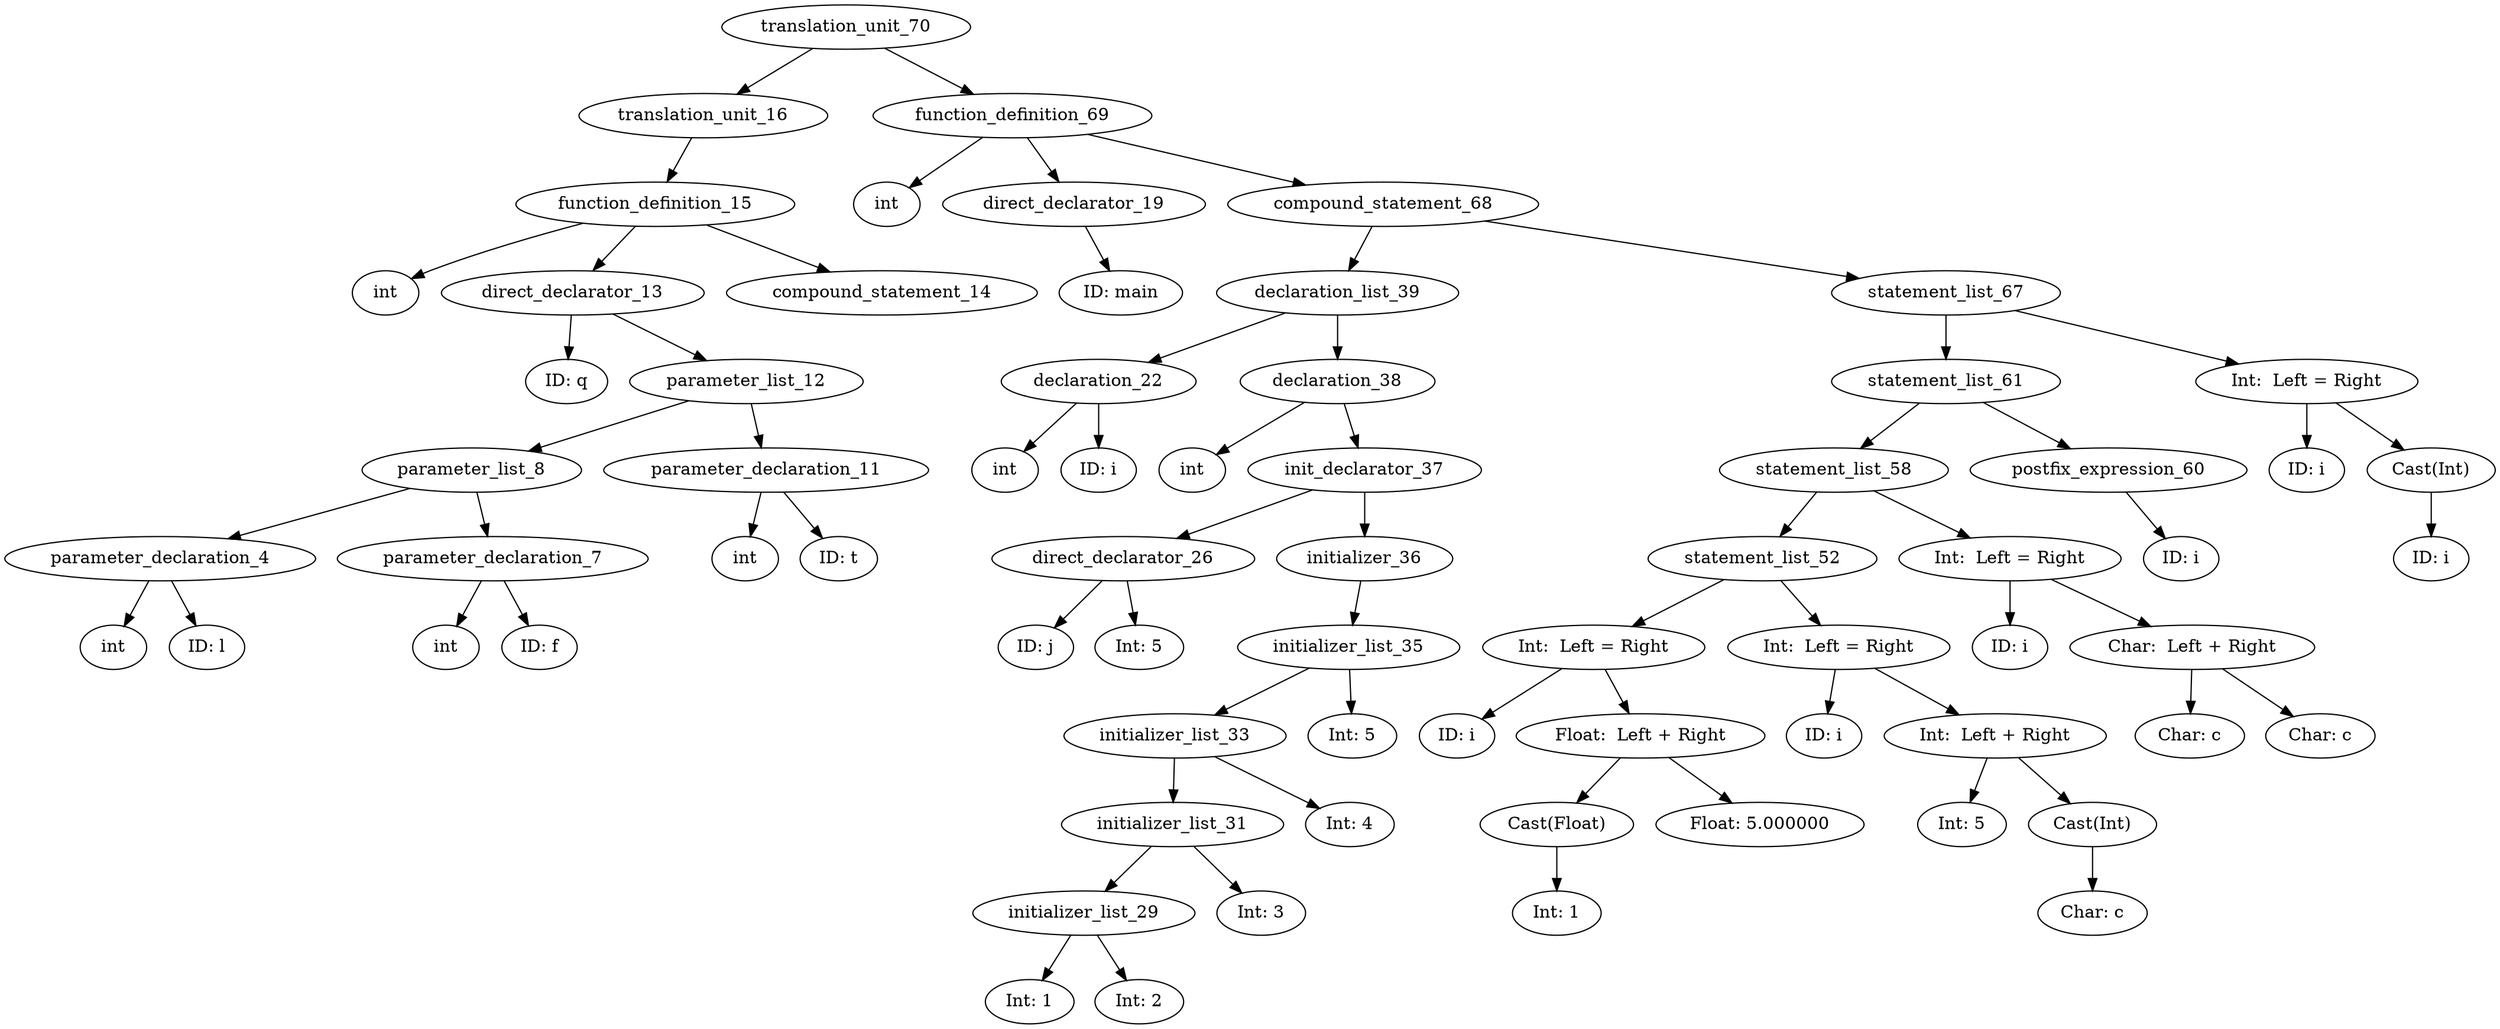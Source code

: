 digraph AST {
	translation_unit_70 -> translation_unit_16;
	translation_unit_16 -> function_definition_15;
	function_definition_15 -> type_specifier_0;
	type_specifier_0 [label="int"]
	function_definition_15 -> direct_declarator_13;
	direct_declarator_13 -> identifier_1;
	identifier_1 [label="ID: q"]
	direct_declarator_13 -> parameter_list_12;
	parameter_list_12 -> parameter_list_8;
	parameter_list_8 -> parameter_declaration_4;
	parameter_declaration_4 -> type_specifier_2;
	type_specifier_2 [label="int"]
	parameter_declaration_4 -> identifier_3;
	identifier_3 [label="ID: l"]
	parameter_list_8 -> parameter_declaration_7;
	parameter_declaration_7 -> type_specifier_5;
	type_specifier_5 [label="int"]
	parameter_declaration_7 -> identifier_6;
	identifier_6 [label="ID: f"]
	parameter_list_12 -> parameter_declaration_11;
	parameter_declaration_11 -> type_specifier_9;
	type_specifier_9 [label="int"]
	parameter_declaration_11 -> identifier_10;
	identifier_10 [label="ID: t"]
	function_definition_15 -> compound_statement_14;
	translation_unit_70 -> function_definition_69;
	function_definition_69 -> type_specifier_17;
	type_specifier_17 [label="int"]
	function_definition_69 -> direct_declarator_19;
	direct_declarator_19 -> identifier_18;
	identifier_18 [label="ID: main"]
	function_definition_69 -> compound_statement_68;
	compound_statement_68 -> declaration_list_39;
	declaration_list_39 -> declaration_22;
	declaration_22 -> type_specifier_20;
	type_specifier_20 [label="int"]
	declaration_22 -> identifier_21;
	identifier_21 [label="ID: i"]
	declaration_list_39 -> declaration_38;
	declaration_38 -> type_specifier_23;
	type_specifier_23 [label="int"]
	declaration_38 -> init_declarator_37;
	init_declarator_37 -> direct_declarator_26;
	direct_declarator_26 -> identifier_24;
	identifier_24 [label="ID: j"]
	direct_declarator_26 -> constant_25;
	constant_25 [label="Int: 5"]
	init_declarator_37 -> initializer_36;
	initializer_36 -> initializer_list_35;
	initializer_list_35 -> initializer_list_33;
	initializer_list_33 -> initializer_list_31;
	initializer_list_31 -> initializer_list_29;
	initializer_list_29 -> constant_27;
	constant_27 [label="Int: 1"]
	initializer_list_29 -> constant_28;
	constant_28 [label="Int: 2"]
	initializer_list_31 -> constant_30;
	constant_30 [label="Int: 3"]
	initializer_list_33 -> constant_32;
	constant_32 [label="Int: 4"]
	initializer_list_35 -> constant_34;
	constant_34 [label="Int: 5"]
	compound_statement_68 -> statement_list_67;
	statement_list_67 -> statement_list_61;
	statement_list_61 -> statement_list_58;
	statement_list_58 -> statement_list_52;
	statement_list_52 -> assignment_expression_45;
	assignment_expression_45 [label="Int:  Left = Right"]
	assignment_expression_45 -> identifier_40;
	identifier_40 [label="ID: i"]
	assignment_expression_45 -> operator_expression_43;
	operator_expression_43 [label="Float:  Left + Right"]
	operator_expression_43 -> implicit_cast_44;
	implicit_cast_44 [label="Cast(Float)"]
	implicit_cast_44 -> constant_41;
	constant_41 [label="Int: 1"]
	operator_expression_43 -> constant_42;
	constant_42 [label="Float: 5.000000"]
	statement_list_52 -> assignment_expression_51;
	assignment_expression_51 [label="Int:  Left = Right"]
	assignment_expression_51 -> identifier_46;
	identifier_46 [label="ID: i"]
	assignment_expression_51 -> operator_expression_49;
	operator_expression_49 [label="Int:  Left + Right"]
	operator_expression_49 -> constant_47;
	constant_47 [label="Int: 5"]
	operator_expression_49 -> implicit_cast_50;
	implicit_cast_50 [label="Cast(Int)"]
	implicit_cast_50 -> constant_48;
	constant_48 [label="Char: c"]
	statement_list_58 -> assignment_expression_57;
	assignment_expression_57 [label="Int:  Left = Right"]
	assignment_expression_57 -> identifier_53;
	identifier_53 [label="ID: i"]
	assignment_expression_57 -> operator_expression_56;
	operator_expression_56 [label="Char:  Left + Right"]
	operator_expression_56 -> constant_54;
	constant_54 [label="Char: c"]
	operator_expression_56 -> constant_55;
	constant_55 [label="Char: c"]
	statement_list_61 -> postfix_expression_60;
	postfix_expression_60 -> identifier_59;
	identifier_59 [label="ID: i"]
	statement_list_67 -> assignment_expression_66;
	assignment_expression_66 [label="Int:  Left = Right"]
	assignment_expression_66 -> identifier_62;
	identifier_62 [label="ID: i"]
	assignment_expression_66 -> cast_expression65;
	cast_expression65 [label="Cast(Int)"]
	cast_expression65 -> identifier_64;
	identifier_64 [label="ID: i"]
}
